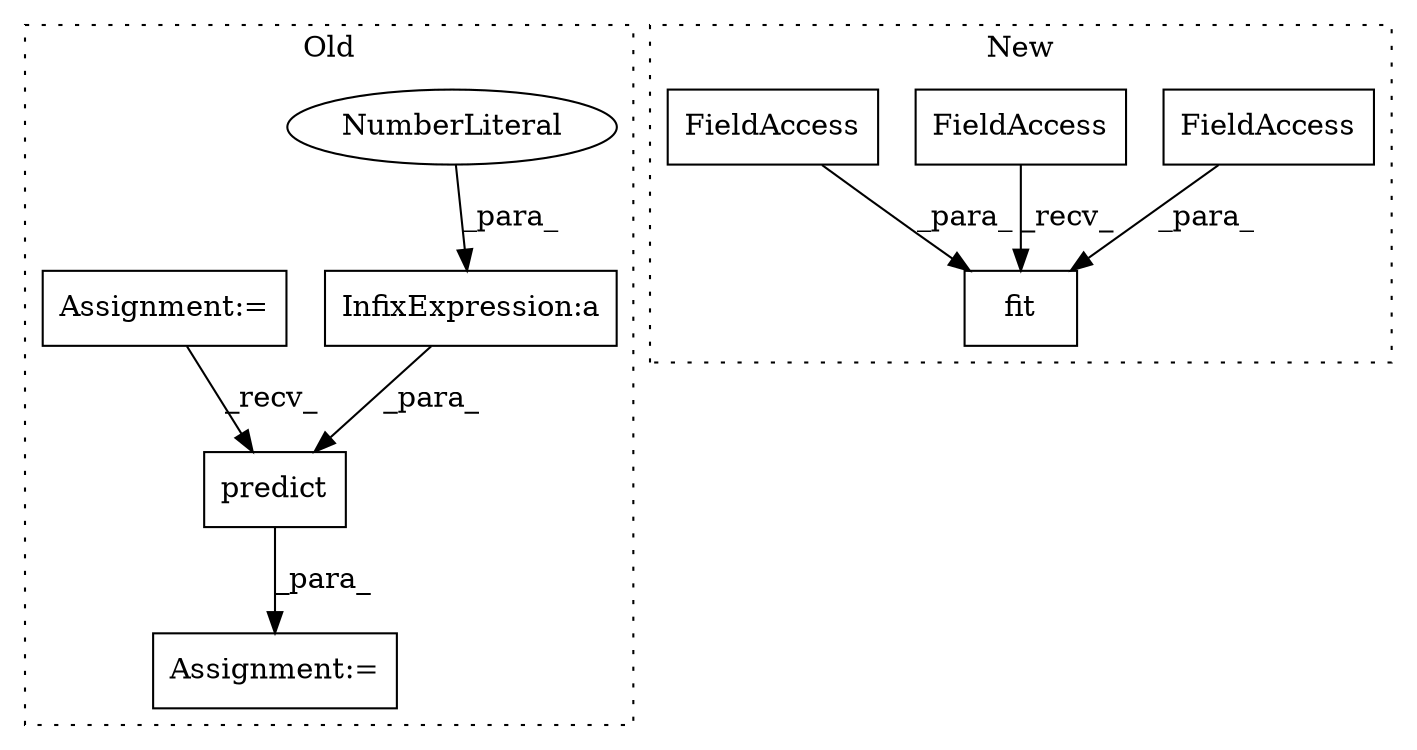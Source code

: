 digraph G {
subgraph cluster0 {
1 [label="predict" a="32" s="1856,1896" l="8,1" shape="box"];
6 [label="InfixExpression:a" a="27" s="1892" l="3" shape="box"];
7 [label="NumberLiteral" a="34" s="1895" l="1" shape="ellipse"];
8 [label="Assignment:=" a="7" s="1849" l="1" shape="box"];
9 [label="Assignment:=" a="7" s="1464" l="1" shape="box"];
label = "Old";
style="dotted";
}
subgraph cluster1 {
2 [label="fit" a="32" s="1887,1930" l="4,1" shape="box"];
3 [label="FieldAccess" a="22" s="1891" l="20" shape="box"];
4 [label="FieldAccess" a="22" s="1876" l="10" shape="box"];
5 [label="FieldAccess" a="22" s="1912" l="18" shape="box"];
label = "New";
style="dotted";
}
1 -> 8 [label="_para_"];
3 -> 2 [label="_para_"];
4 -> 2 [label="_recv_"];
5 -> 2 [label="_para_"];
6 -> 1 [label="_para_"];
7 -> 6 [label="_para_"];
9 -> 1 [label="_recv_"];
}